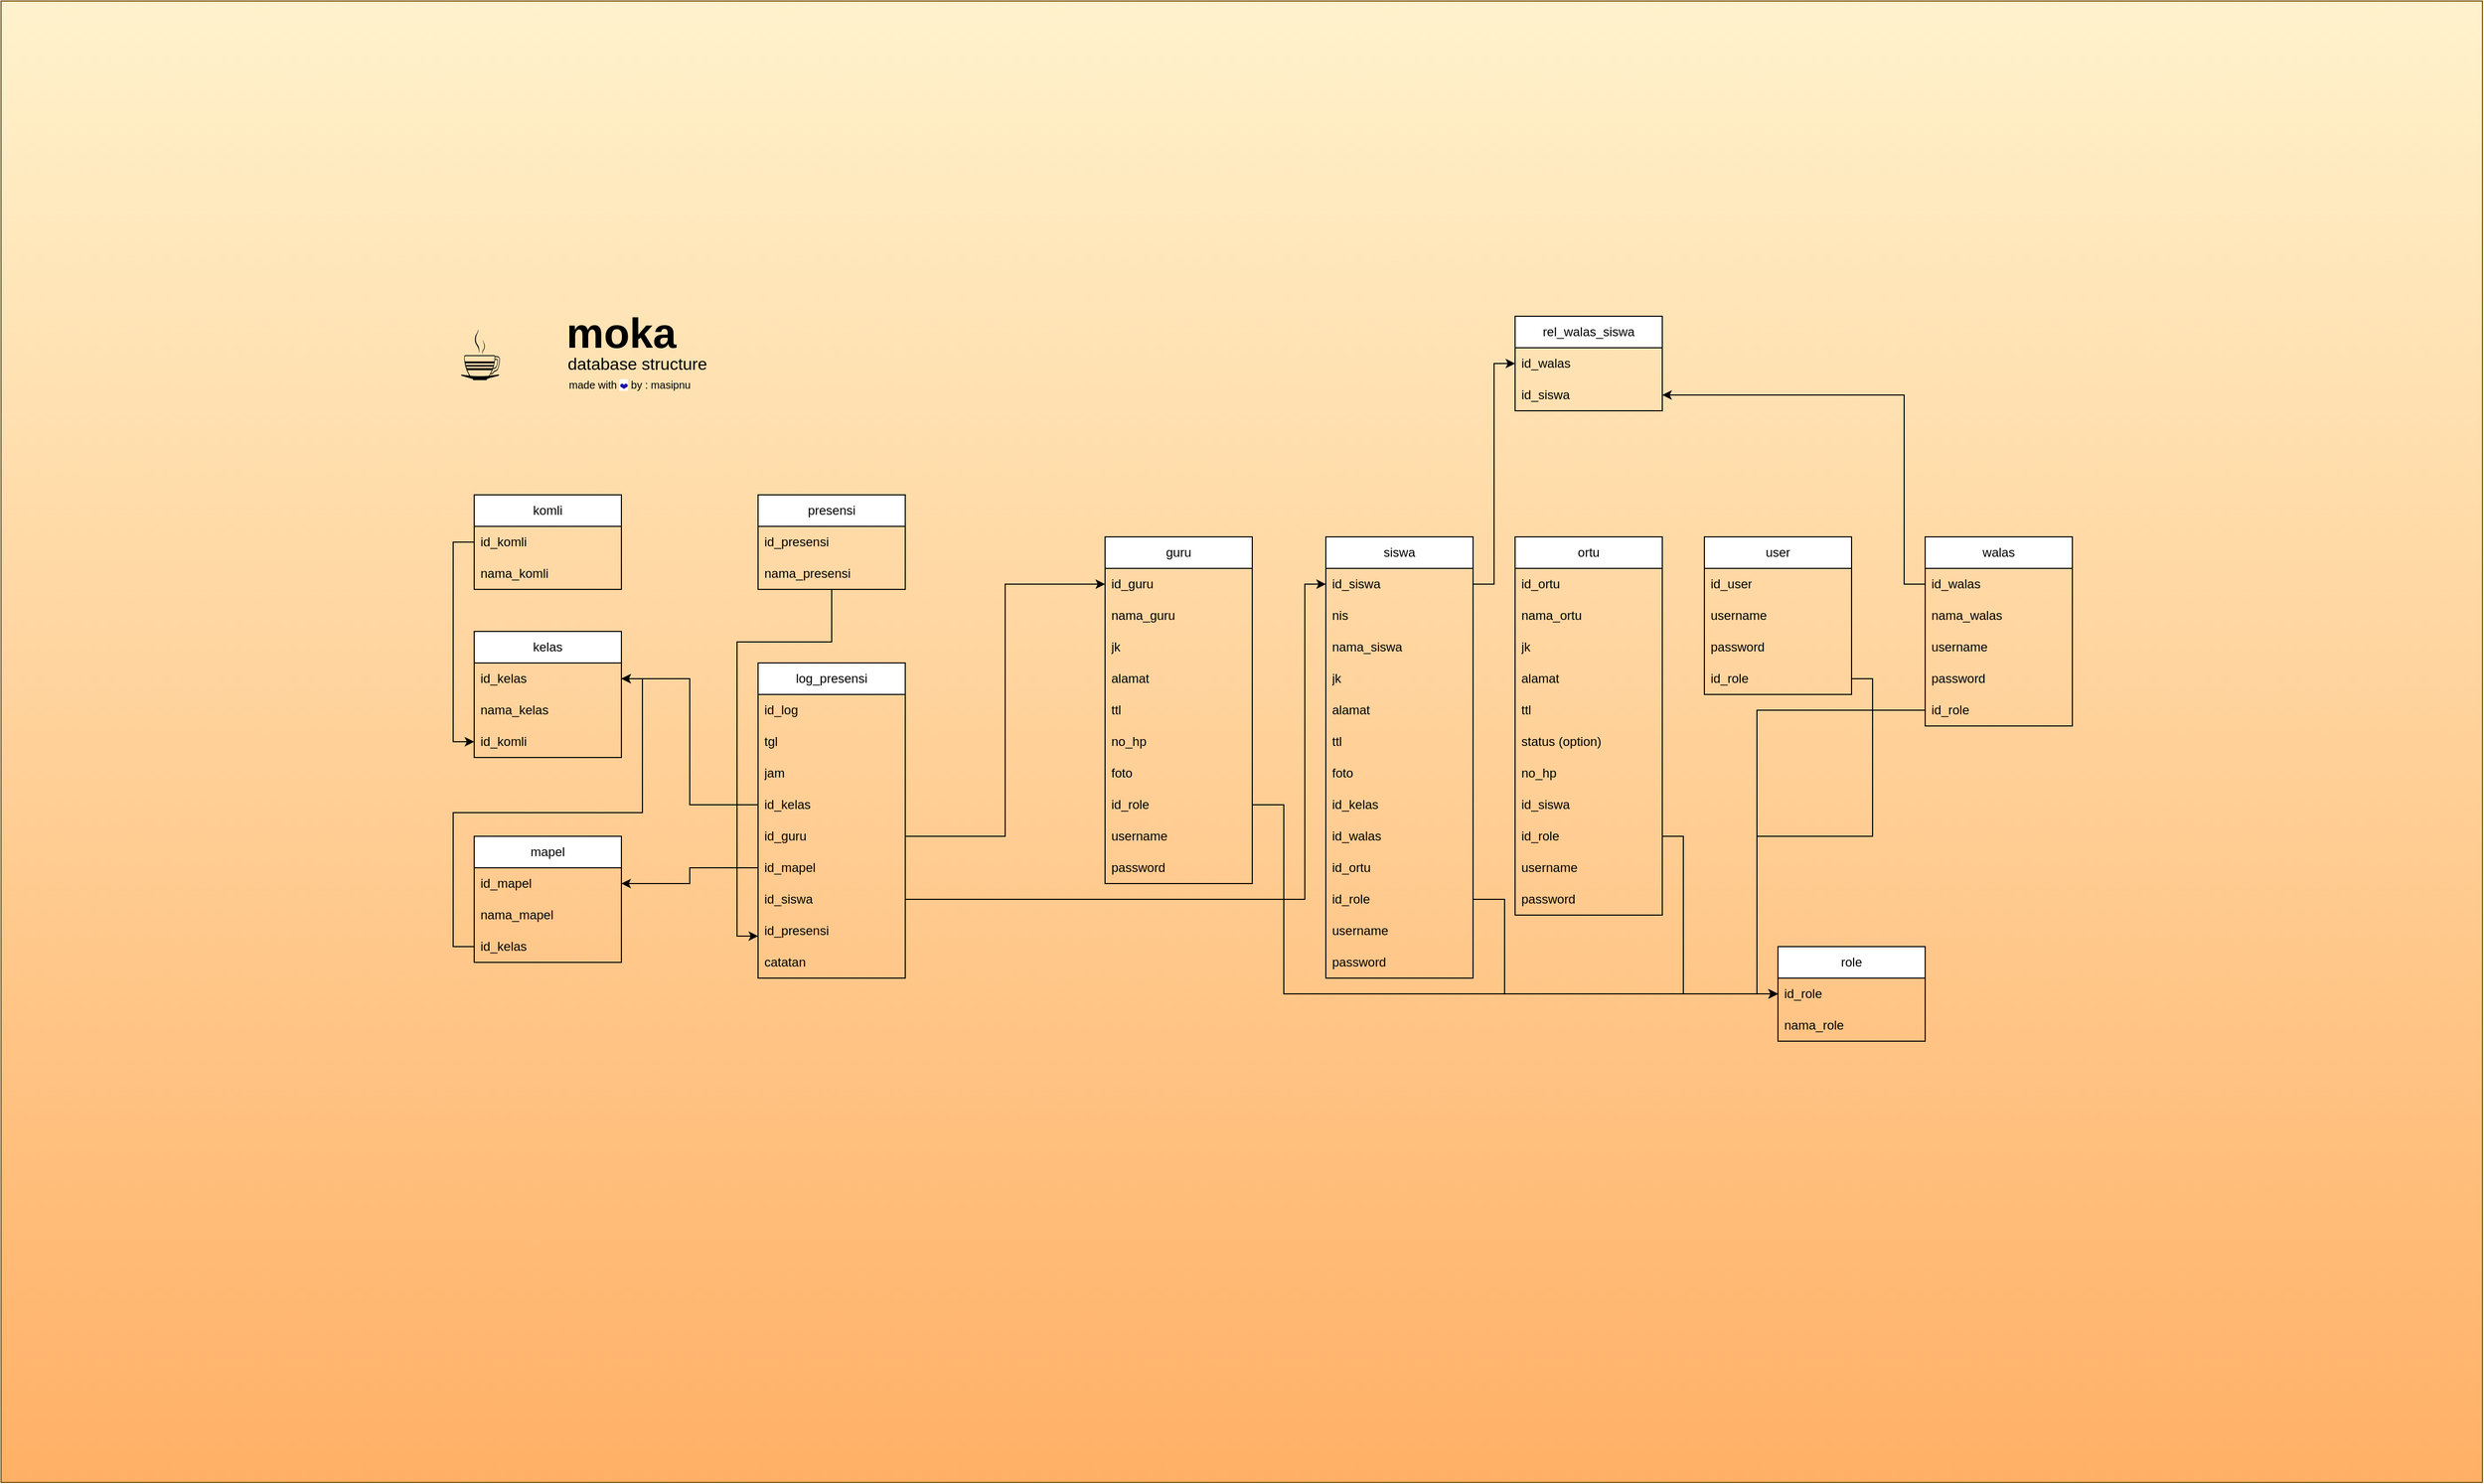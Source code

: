 <mxfile version="20.7.4" type="device"><diagram name="Page-1" id="a7904f86-f2b4-8e86-fa97-74104820619b"><mxGraphModel dx="5285" dy="2985" grid="1" gridSize="10" guides="1" tooltips="1" connect="1" arrows="1" fold="1" page="1" pageScale="1" pageWidth="1100" pageHeight="850" background="none" math="0" shadow="0"><root><mxCell id="0"/><mxCell id="1" parent="0"/><mxCell id="eQ9isy1l27xSsH-ccmd3-118" value="" style="rounded=0;whiteSpace=wrap;html=1;fontSize=70;fillColor=#fff2cc;strokeColor=#724f03;gradientColor=#ffb066;" parent="1" vertex="1"><mxGeometry x="-440" y="-470" width="2360" height="1410" as="geometry"/></mxCell><mxCell id="eQ9isy1l27xSsH-ccmd3-1" value="mapel" style="swimlane;fontStyle=0;childLayout=stackLayout;horizontal=1;startSize=30;horizontalStack=0;resizeParent=1;resizeParentMax=0;resizeLast=0;collapsible=1;marginBottom=0;whiteSpace=wrap;html=1;" parent="1" vertex="1"><mxGeometry x="10" y="325" width="140" height="120" as="geometry"/></mxCell><mxCell id="eQ9isy1l27xSsH-ccmd3-2" value="id_mapel" style="text;strokeColor=none;fillColor=none;align=left;verticalAlign=middle;spacingLeft=4;spacingRight=4;overflow=hidden;points=[[0,0.5],[1,0.5]];portConstraint=eastwest;rotatable=0;whiteSpace=wrap;html=1;" parent="eQ9isy1l27xSsH-ccmd3-1" vertex="1"><mxGeometry y="30" width="140" height="30" as="geometry"/></mxCell><mxCell id="eQ9isy1l27xSsH-ccmd3-3" value="nama_mapel" style="text;strokeColor=none;fillColor=none;align=left;verticalAlign=middle;spacingLeft=4;spacingRight=4;overflow=hidden;points=[[0,0.5],[1,0.5]];portConstraint=eastwest;rotatable=0;whiteSpace=wrap;html=1;" parent="eQ9isy1l27xSsH-ccmd3-1" vertex="1"><mxGeometry y="60" width="140" height="30" as="geometry"/></mxCell><mxCell id="eQ9isy1l27xSsH-ccmd3-4" value="id_kelas" style="text;strokeColor=none;fillColor=none;align=left;verticalAlign=middle;spacingLeft=4;spacingRight=4;overflow=hidden;points=[[0,0.5],[1,0.5]];portConstraint=eastwest;rotatable=0;whiteSpace=wrap;html=1;" parent="eQ9isy1l27xSsH-ccmd3-1" vertex="1"><mxGeometry y="90" width="140" height="30" as="geometry"/></mxCell><mxCell id="eQ9isy1l27xSsH-ccmd3-5" value="kelas" style="swimlane;fontStyle=0;childLayout=stackLayout;horizontal=1;startSize=30;horizontalStack=0;resizeParent=1;resizeParentMax=0;resizeLast=0;collapsible=1;marginBottom=0;whiteSpace=wrap;html=1;" parent="1" vertex="1"><mxGeometry x="10" y="130" width="140" height="120" as="geometry"/></mxCell><mxCell id="eQ9isy1l27xSsH-ccmd3-6" value="id_kelas" style="text;strokeColor=none;fillColor=none;align=left;verticalAlign=middle;spacingLeft=4;spacingRight=4;overflow=hidden;points=[[0,0.5],[1,0.5]];portConstraint=eastwest;rotatable=0;whiteSpace=wrap;html=1;" parent="eQ9isy1l27xSsH-ccmd3-5" vertex="1"><mxGeometry y="30" width="140" height="30" as="geometry"/></mxCell><mxCell id="eQ9isy1l27xSsH-ccmd3-7" value="nama_kelas" style="text;strokeColor=none;fillColor=none;align=left;verticalAlign=middle;spacingLeft=4;spacingRight=4;overflow=hidden;points=[[0,0.5],[1,0.5]];portConstraint=eastwest;rotatable=0;whiteSpace=wrap;html=1;" parent="eQ9isy1l27xSsH-ccmd3-5" vertex="1"><mxGeometry y="60" width="140" height="30" as="geometry"/></mxCell><mxCell id="eQ9isy1l27xSsH-ccmd3-8" value="id_komli" style="text;strokeColor=none;fillColor=none;align=left;verticalAlign=middle;spacingLeft=4;spacingRight=4;overflow=hidden;points=[[0,0.5],[1,0.5]];portConstraint=eastwest;rotatable=0;whiteSpace=wrap;html=1;" parent="eQ9isy1l27xSsH-ccmd3-5" vertex="1"><mxGeometry y="90" width="140" height="30" as="geometry"/></mxCell><mxCell id="eQ9isy1l27xSsH-ccmd3-9" value="komli" style="swimlane;fontStyle=0;childLayout=stackLayout;horizontal=1;startSize=30;horizontalStack=0;resizeParent=1;resizeParentMax=0;resizeLast=0;collapsible=1;marginBottom=0;whiteSpace=wrap;html=1;" parent="1" vertex="1"><mxGeometry x="10" width="140" height="90" as="geometry"/></mxCell><mxCell id="eQ9isy1l27xSsH-ccmd3-10" value="id_komli" style="text;strokeColor=none;fillColor=none;align=left;verticalAlign=middle;spacingLeft=4;spacingRight=4;overflow=hidden;points=[[0,0.5],[1,0.5]];portConstraint=eastwest;rotatable=0;whiteSpace=wrap;html=1;" parent="eQ9isy1l27xSsH-ccmd3-9" vertex="1"><mxGeometry y="30" width="140" height="30" as="geometry"/></mxCell><mxCell id="eQ9isy1l27xSsH-ccmd3-11" value="nama_komli" style="text;strokeColor=none;fillColor=none;align=left;verticalAlign=middle;spacingLeft=4;spacingRight=4;overflow=hidden;points=[[0,0.5],[1,0.5]];portConstraint=eastwest;rotatable=0;whiteSpace=wrap;html=1;" parent="eQ9isy1l27xSsH-ccmd3-9" vertex="1"><mxGeometry y="60" width="140" height="30" as="geometry"/></mxCell><mxCell id="eQ9isy1l27xSsH-ccmd3-13" value="guru" style="swimlane;fontStyle=0;childLayout=stackLayout;horizontal=1;startSize=30;horizontalStack=0;resizeParent=1;resizeParentMax=0;resizeLast=0;collapsible=1;marginBottom=0;whiteSpace=wrap;html=1;" parent="1" vertex="1"><mxGeometry x="610" y="40" width="140" height="330" as="geometry"/></mxCell><mxCell id="eQ9isy1l27xSsH-ccmd3-14" value="id_guru" style="text;strokeColor=none;fillColor=none;align=left;verticalAlign=middle;spacingLeft=4;spacingRight=4;overflow=hidden;points=[[0,0.5],[1,0.5]];portConstraint=eastwest;rotatable=0;whiteSpace=wrap;html=1;" parent="eQ9isy1l27xSsH-ccmd3-13" vertex="1"><mxGeometry y="30" width="140" height="30" as="geometry"/></mxCell><mxCell id="eQ9isy1l27xSsH-ccmd3-15" value="nama_guru" style="text;strokeColor=none;fillColor=none;align=left;verticalAlign=middle;spacingLeft=4;spacingRight=4;overflow=hidden;points=[[0,0.5],[1,0.5]];portConstraint=eastwest;rotatable=0;whiteSpace=wrap;html=1;" parent="eQ9isy1l27xSsH-ccmd3-13" vertex="1"><mxGeometry y="60" width="140" height="30" as="geometry"/></mxCell><mxCell id="eQ9isy1l27xSsH-ccmd3-16" value="jk" style="text;strokeColor=none;fillColor=none;align=left;verticalAlign=middle;spacingLeft=4;spacingRight=4;overflow=hidden;points=[[0,0.5],[1,0.5]];portConstraint=eastwest;rotatable=0;whiteSpace=wrap;html=1;" parent="eQ9isy1l27xSsH-ccmd3-13" vertex="1"><mxGeometry y="90" width="140" height="30" as="geometry"/></mxCell><mxCell id="eQ9isy1l27xSsH-ccmd3-17" value="alamat" style="text;strokeColor=none;fillColor=none;align=left;verticalAlign=middle;spacingLeft=4;spacingRight=4;overflow=hidden;points=[[0,0.5],[1,0.5]];portConstraint=eastwest;rotatable=0;whiteSpace=wrap;html=1;" parent="eQ9isy1l27xSsH-ccmd3-13" vertex="1"><mxGeometry y="120" width="140" height="30" as="geometry"/></mxCell><mxCell id="eQ9isy1l27xSsH-ccmd3-18" value="ttl" style="text;strokeColor=none;fillColor=none;align=left;verticalAlign=middle;spacingLeft=4;spacingRight=4;overflow=hidden;points=[[0,0.5],[1,0.5]];portConstraint=eastwest;rotatable=0;whiteSpace=wrap;html=1;" parent="eQ9isy1l27xSsH-ccmd3-13" vertex="1"><mxGeometry y="150" width="140" height="30" as="geometry"/></mxCell><mxCell id="eQ9isy1l27xSsH-ccmd3-31" value="no_hp" style="text;strokeColor=none;fillColor=none;align=left;verticalAlign=middle;spacingLeft=4;spacingRight=4;overflow=hidden;points=[[0,0.5],[1,0.5]];portConstraint=eastwest;rotatable=0;whiteSpace=wrap;html=1;" parent="eQ9isy1l27xSsH-ccmd3-13" vertex="1"><mxGeometry y="180" width="140" height="30" as="geometry"/></mxCell><mxCell id="eQ9isy1l27xSsH-ccmd3-34" value="foto" style="text;strokeColor=none;fillColor=none;align=left;verticalAlign=middle;spacingLeft=4;spacingRight=4;overflow=hidden;points=[[0,0.5],[1,0.5]];portConstraint=eastwest;rotatable=0;whiteSpace=wrap;html=1;" parent="eQ9isy1l27xSsH-ccmd3-13" vertex="1"><mxGeometry y="210" width="140" height="30" as="geometry"/></mxCell><mxCell id="eQ9isy1l27xSsH-ccmd3-35" value="id_role" style="text;strokeColor=none;fillColor=none;align=left;verticalAlign=middle;spacingLeft=4;spacingRight=4;overflow=hidden;points=[[0,0.5],[1,0.5]];portConstraint=eastwest;rotatable=0;whiteSpace=wrap;html=1;" parent="eQ9isy1l27xSsH-ccmd3-13" vertex="1"><mxGeometry y="240" width="140" height="30" as="geometry"/></mxCell><mxCell id="eQ9isy1l27xSsH-ccmd3-75" value="username" style="text;strokeColor=none;fillColor=none;align=left;verticalAlign=middle;spacingLeft=4;spacingRight=4;overflow=hidden;points=[[0,0.5],[1,0.5]];portConstraint=eastwest;rotatable=0;whiteSpace=wrap;html=1;" parent="eQ9isy1l27xSsH-ccmd3-13" vertex="1"><mxGeometry y="270" width="140" height="30" as="geometry"/></mxCell><mxCell id="eQ9isy1l27xSsH-ccmd3-76" value="password" style="text;strokeColor=none;fillColor=none;align=left;verticalAlign=middle;spacingLeft=4;spacingRight=4;overflow=hidden;points=[[0,0.5],[1,0.5]];portConstraint=eastwest;rotatable=0;whiteSpace=wrap;html=1;" parent="eQ9isy1l27xSsH-ccmd3-13" vertex="1"><mxGeometry y="300" width="140" height="30" as="geometry"/></mxCell><mxCell id="eQ9isy1l27xSsH-ccmd3-19" value="user" style="swimlane;fontStyle=0;childLayout=stackLayout;horizontal=1;startSize=30;horizontalStack=0;resizeParent=1;resizeParentMax=0;resizeLast=0;collapsible=1;marginBottom=0;whiteSpace=wrap;html=1;" parent="1" vertex="1"><mxGeometry x="1180" y="40" width="140" height="150" as="geometry"/></mxCell><mxCell id="eQ9isy1l27xSsH-ccmd3-20" value="id_user" style="text;strokeColor=none;fillColor=none;align=left;verticalAlign=middle;spacingLeft=4;spacingRight=4;overflow=hidden;points=[[0,0.5],[1,0.5]];portConstraint=eastwest;rotatable=0;whiteSpace=wrap;html=1;" parent="eQ9isy1l27xSsH-ccmd3-19" vertex="1"><mxGeometry y="30" width="140" height="30" as="geometry"/></mxCell><mxCell id="eQ9isy1l27xSsH-ccmd3-21" value="username" style="text;strokeColor=none;fillColor=none;align=left;verticalAlign=middle;spacingLeft=4;spacingRight=4;overflow=hidden;points=[[0,0.5],[1,0.5]];portConstraint=eastwest;rotatable=0;whiteSpace=wrap;html=1;" parent="eQ9isy1l27xSsH-ccmd3-19" vertex="1"><mxGeometry y="60" width="140" height="30" as="geometry"/></mxCell><mxCell id="eQ9isy1l27xSsH-ccmd3-22" value="password" style="text;strokeColor=none;fillColor=none;align=left;verticalAlign=middle;spacingLeft=4;spacingRight=4;overflow=hidden;points=[[0,0.5],[1,0.5]];portConstraint=eastwest;rotatable=0;whiteSpace=wrap;html=1;" parent="eQ9isy1l27xSsH-ccmd3-19" vertex="1"><mxGeometry y="90" width="140" height="30" as="geometry"/></mxCell><mxCell id="eQ9isy1l27xSsH-ccmd3-27" value="id_role" style="text;strokeColor=none;fillColor=none;align=left;verticalAlign=middle;spacingLeft=4;spacingRight=4;overflow=hidden;points=[[0,0.5],[1,0.5]];portConstraint=eastwest;rotatable=0;whiteSpace=wrap;html=1;" parent="eQ9isy1l27xSsH-ccmd3-19" vertex="1"><mxGeometry y="120" width="140" height="30" as="geometry"/></mxCell><mxCell id="eQ9isy1l27xSsH-ccmd3-23" value="role" style="swimlane;fontStyle=0;childLayout=stackLayout;horizontal=1;startSize=30;horizontalStack=0;resizeParent=1;resizeParentMax=0;resizeLast=0;collapsible=1;marginBottom=0;whiteSpace=wrap;html=1;" parent="1" vertex="1"><mxGeometry x="1250" y="430" width="140" height="90" as="geometry"/></mxCell><mxCell id="eQ9isy1l27xSsH-ccmd3-24" value="id_role" style="text;strokeColor=none;fillColor=none;align=left;verticalAlign=middle;spacingLeft=4;spacingRight=4;overflow=hidden;points=[[0,0.5],[1,0.5]];portConstraint=eastwest;rotatable=0;whiteSpace=wrap;html=1;" parent="eQ9isy1l27xSsH-ccmd3-23" vertex="1"><mxGeometry y="30" width="140" height="30" as="geometry"/></mxCell><mxCell id="eQ9isy1l27xSsH-ccmd3-25" value="nama_role" style="text;strokeColor=none;fillColor=none;align=left;verticalAlign=middle;spacingLeft=4;spacingRight=4;overflow=hidden;points=[[0,0.5],[1,0.5]];portConstraint=eastwest;rotatable=0;whiteSpace=wrap;html=1;" parent="eQ9isy1l27xSsH-ccmd3-23" vertex="1"><mxGeometry y="60" width="140" height="30" as="geometry"/></mxCell><mxCell id="eQ9isy1l27xSsH-ccmd3-30" style="edgeStyle=orthogonalEdgeStyle;rounded=0;orthogonalLoop=1;jettySize=auto;html=1;entryX=0;entryY=0.5;entryDx=0;entryDy=0;" parent="1" source="eQ9isy1l27xSsH-ccmd3-10" target="eQ9isy1l27xSsH-ccmd3-8" edge="1"><mxGeometry relative="1" as="geometry"/></mxCell><mxCell id="eQ9isy1l27xSsH-ccmd3-33" style="edgeStyle=orthogonalEdgeStyle;rounded=0;orthogonalLoop=1;jettySize=auto;html=1;entryX=1;entryY=0.5;entryDx=0;entryDy=0;" parent="1" source="eQ9isy1l27xSsH-ccmd3-4" target="eQ9isy1l27xSsH-ccmd3-6" edge="1"><mxGeometry relative="1" as="geometry"/></mxCell><mxCell id="eQ9isy1l27xSsH-ccmd3-36" value="siswa" style="swimlane;fontStyle=0;childLayout=stackLayout;horizontal=1;startSize=30;horizontalStack=0;resizeParent=1;resizeParentMax=0;resizeLast=0;collapsible=1;marginBottom=0;whiteSpace=wrap;html=1;" parent="1" vertex="1"><mxGeometry x="820" y="40" width="140" height="420" as="geometry"/></mxCell><mxCell id="eQ9isy1l27xSsH-ccmd3-37" value="id_siswa" style="text;strokeColor=none;fillColor=none;align=left;verticalAlign=middle;spacingLeft=4;spacingRight=4;overflow=hidden;points=[[0,0.5],[1,0.5]];portConstraint=eastwest;rotatable=0;whiteSpace=wrap;html=1;" parent="eQ9isy1l27xSsH-ccmd3-36" vertex="1"><mxGeometry y="30" width="140" height="30" as="geometry"/></mxCell><mxCell id="eQ9isy1l27xSsH-ccmd3-38" value="nis" style="text;strokeColor=none;fillColor=none;align=left;verticalAlign=middle;spacingLeft=4;spacingRight=4;overflow=hidden;points=[[0,0.5],[1,0.5]];portConstraint=eastwest;rotatable=0;whiteSpace=wrap;html=1;" parent="eQ9isy1l27xSsH-ccmd3-36" vertex="1"><mxGeometry y="60" width="140" height="30" as="geometry"/></mxCell><mxCell id="eQ9isy1l27xSsH-ccmd3-39" value="nama_siswa" style="text;strokeColor=none;fillColor=none;align=left;verticalAlign=middle;spacingLeft=4;spacingRight=4;overflow=hidden;points=[[0,0.5],[1,0.5]];portConstraint=eastwest;rotatable=0;whiteSpace=wrap;html=1;" parent="eQ9isy1l27xSsH-ccmd3-36" vertex="1"><mxGeometry y="90" width="140" height="30" as="geometry"/></mxCell><mxCell id="eQ9isy1l27xSsH-ccmd3-40" value="jk" style="text;strokeColor=none;fillColor=none;align=left;verticalAlign=middle;spacingLeft=4;spacingRight=4;overflow=hidden;points=[[0,0.5],[1,0.5]];portConstraint=eastwest;rotatable=0;whiteSpace=wrap;html=1;" parent="eQ9isy1l27xSsH-ccmd3-36" vertex="1"><mxGeometry y="120" width="140" height="30" as="geometry"/></mxCell><mxCell id="eQ9isy1l27xSsH-ccmd3-41" value="alamat" style="text;strokeColor=none;fillColor=none;align=left;verticalAlign=middle;spacingLeft=4;spacingRight=4;overflow=hidden;points=[[0,0.5],[1,0.5]];portConstraint=eastwest;rotatable=0;whiteSpace=wrap;html=1;" parent="eQ9isy1l27xSsH-ccmd3-36" vertex="1"><mxGeometry y="150" width="140" height="30" as="geometry"/></mxCell><mxCell id="eQ9isy1l27xSsH-ccmd3-42" value="ttl" style="text;strokeColor=none;fillColor=none;align=left;verticalAlign=middle;spacingLeft=4;spacingRight=4;overflow=hidden;points=[[0,0.5],[1,0.5]];portConstraint=eastwest;rotatable=0;whiteSpace=wrap;html=1;" parent="eQ9isy1l27xSsH-ccmd3-36" vertex="1"><mxGeometry y="180" width="140" height="30" as="geometry"/></mxCell><mxCell id="eQ9isy1l27xSsH-ccmd3-43" value="foto" style="text;strokeColor=none;fillColor=none;align=left;verticalAlign=middle;spacingLeft=4;spacingRight=4;overflow=hidden;points=[[0,0.5],[1,0.5]];portConstraint=eastwest;rotatable=0;whiteSpace=wrap;html=1;" parent="eQ9isy1l27xSsH-ccmd3-36" vertex="1"><mxGeometry y="210" width="140" height="30" as="geometry"/></mxCell><mxCell id="eQ9isy1l27xSsH-ccmd3-44" value="id_kelas" style="text;strokeColor=none;fillColor=none;align=left;verticalAlign=middle;spacingLeft=4;spacingRight=4;overflow=hidden;points=[[0,0.5],[1,0.5]];portConstraint=eastwest;rotatable=0;whiteSpace=wrap;html=1;" parent="eQ9isy1l27xSsH-ccmd3-36" vertex="1"><mxGeometry y="240" width="140" height="30" as="geometry"/></mxCell><mxCell id="eQ9isy1l27xSsH-ccmd3-45" value="id_walas" style="text;strokeColor=none;fillColor=none;align=left;verticalAlign=middle;spacingLeft=4;spacingRight=4;overflow=hidden;points=[[0,0.5],[1,0.5]];portConstraint=eastwest;rotatable=0;whiteSpace=wrap;html=1;" parent="eQ9isy1l27xSsH-ccmd3-36" vertex="1"><mxGeometry y="270" width="140" height="30" as="geometry"/></mxCell><mxCell id="eQ9isy1l27xSsH-ccmd3-46" value="id_ortu" style="text;strokeColor=none;fillColor=none;align=left;verticalAlign=middle;spacingLeft=4;spacingRight=4;overflow=hidden;points=[[0,0.5],[1,0.5]];portConstraint=eastwest;rotatable=0;whiteSpace=wrap;html=1;" parent="eQ9isy1l27xSsH-ccmd3-36" vertex="1"><mxGeometry y="300" width="140" height="30" as="geometry"/></mxCell><mxCell id="eQ9isy1l27xSsH-ccmd3-47" value="id_role" style="text;strokeColor=none;fillColor=none;align=left;verticalAlign=middle;spacingLeft=4;spacingRight=4;overflow=hidden;points=[[0,0.5],[1,0.5]];portConstraint=eastwest;rotatable=0;whiteSpace=wrap;html=1;" parent="eQ9isy1l27xSsH-ccmd3-36" vertex="1"><mxGeometry y="330" width="140" height="30" as="geometry"/></mxCell><mxCell id="eQ9isy1l27xSsH-ccmd3-77" value="username" style="text;strokeColor=none;fillColor=none;align=left;verticalAlign=middle;spacingLeft=4;spacingRight=4;overflow=hidden;points=[[0,0.5],[1,0.5]];portConstraint=eastwest;rotatable=0;whiteSpace=wrap;html=1;" parent="eQ9isy1l27xSsH-ccmd3-36" vertex="1"><mxGeometry y="360" width="140" height="30" as="geometry"/></mxCell><mxCell id="eQ9isy1l27xSsH-ccmd3-78" value="password" style="text;strokeColor=none;fillColor=none;align=left;verticalAlign=middle;spacingLeft=4;spacingRight=4;overflow=hidden;points=[[0,0.5],[1,0.5]];portConstraint=eastwest;rotatable=0;whiteSpace=wrap;html=1;" parent="eQ9isy1l27xSsH-ccmd3-36" vertex="1"><mxGeometry y="390" width="140" height="30" as="geometry"/></mxCell><mxCell id="eQ9isy1l27xSsH-ccmd3-54" value="ortu" style="swimlane;fontStyle=0;childLayout=stackLayout;horizontal=1;startSize=30;horizontalStack=0;resizeParent=1;resizeParentMax=0;resizeLast=0;collapsible=1;marginBottom=0;whiteSpace=wrap;html=1;" parent="1" vertex="1"><mxGeometry x="1000" y="40" width="140" height="360" as="geometry"/></mxCell><mxCell id="eQ9isy1l27xSsH-ccmd3-55" value="id_ortu" style="text;strokeColor=none;fillColor=none;align=left;verticalAlign=middle;spacingLeft=4;spacingRight=4;overflow=hidden;points=[[0,0.5],[1,0.5]];portConstraint=eastwest;rotatable=0;whiteSpace=wrap;html=1;" parent="eQ9isy1l27xSsH-ccmd3-54" vertex="1"><mxGeometry y="30" width="140" height="30" as="geometry"/></mxCell><mxCell id="eQ9isy1l27xSsH-ccmd3-56" value="nama_ortu" style="text;strokeColor=none;fillColor=none;align=left;verticalAlign=middle;spacingLeft=4;spacingRight=4;overflow=hidden;points=[[0,0.5],[1,0.5]];portConstraint=eastwest;rotatable=0;whiteSpace=wrap;html=1;" parent="eQ9isy1l27xSsH-ccmd3-54" vertex="1"><mxGeometry y="60" width="140" height="30" as="geometry"/></mxCell><mxCell id="eQ9isy1l27xSsH-ccmd3-57" value="jk" style="text;strokeColor=none;fillColor=none;align=left;verticalAlign=middle;spacingLeft=4;spacingRight=4;overflow=hidden;points=[[0,0.5],[1,0.5]];portConstraint=eastwest;rotatable=0;whiteSpace=wrap;html=1;" parent="eQ9isy1l27xSsH-ccmd3-54" vertex="1"><mxGeometry y="90" width="140" height="30" as="geometry"/></mxCell><mxCell id="eQ9isy1l27xSsH-ccmd3-58" value="alamat" style="text;strokeColor=none;fillColor=none;align=left;verticalAlign=middle;spacingLeft=4;spacingRight=4;overflow=hidden;points=[[0,0.5],[1,0.5]];portConstraint=eastwest;rotatable=0;whiteSpace=wrap;html=1;" parent="eQ9isy1l27xSsH-ccmd3-54" vertex="1"><mxGeometry y="120" width="140" height="30" as="geometry"/></mxCell><mxCell id="eQ9isy1l27xSsH-ccmd3-59" value="ttl" style="text;strokeColor=none;fillColor=none;align=left;verticalAlign=middle;spacingLeft=4;spacingRight=4;overflow=hidden;points=[[0,0.5],[1,0.5]];portConstraint=eastwest;rotatable=0;whiteSpace=wrap;html=1;" parent="eQ9isy1l27xSsH-ccmd3-54" vertex="1"><mxGeometry y="150" width="140" height="30" as="geometry"/></mxCell><mxCell id="eQ9isy1l27xSsH-ccmd3-60" value="status (option)" style="text;strokeColor=none;fillColor=none;align=left;verticalAlign=middle;spacingLeft=4;spacingRight=4;overflow=hidden;points=[[0,0.5],[1,0.5]];portConstraint=eastwest;rotatable=0;whiteSpace=wrap;html=1;" parent="eQ9isy1l27xSsH-ccmd3-54" vertex="1"><mxGeometry y="180" width="140" height="30" as="geometry"/></mxCell><mxCell id="eQ9isy1l27xSsH-ccmd3-61" value="no_hp" style="text;strokeColor=none;fillColor=none;align=left;verticalAlign=middle;spacingLeft=4;spacingRight=4;overflow=hidden;points=[[0,0.5],[1,0.5]];portConstraint=eastwest;rotatable=0;whiteSpace=wrap;html=1;" parent="eQ9isy1l27xSsH-ccmd3-54" vertex="1"><mxGeometry y="210" width="140" height="30" as="geometry"/></mxCell><mxCell id="eQ9isy1l27xSsH-ccmd3-62" value="id_siswa" style="text;strokeColor=none;fillColor=none;align=left;verticalAlign=middle;spacingLeft=4;spacingRight=4;overflow=hidden;points=[[0,0.5],[1,0.5]];portConstraint=eastwest;rotatable=0;whiteSpace=wrap;html=1;" parent="eQ9isy1l27xSsH-ccmd3-54" vertex="1"><mxGeometry y="240" width="140" height="30" as="geometry"/></mxCell><mxCell id="eQ9isy1l27xSsH-ccmd3-63" value="id_role" style="text;strokeColor=none;fillColor=none;align=left;verticalAlign=middle;spacingLeft=4;spacingRight=4;overflow=hidden;points=[[0,0.5],[1,0.5]];portConstraint=eastwest;rotatable=0;whiteSpace=wrap;html=1;" parent="eQ9isy1l27xSsH-ccmd3-54" vertex="1"><mxGeometry y="270" width="140" height="30" as="geometry"/></mxCell><mxCell id="eQ9isy1l27xSsH-ccmd3-79" value="username" style="text;strokeColor=none;fillColor=none;align=left;verticalAlign=middle;spacingLeft=4;spacingRight=4;overflow=hidden;points=[[0,0.5],[1,0.5]];portConstraint=eastwest;rotatable=0;whiteSpace=wrap;html=1;" parent="eQ9isy1l27xSsH-ccmd3-54" vertex="1"><mxGeometry y="300" width="140" height="30" as="geometry"/></mxCell><mxCell id="eQ9isy1l27xSsH-ccmd3-80" value="password" style="text;strokeColor=none;fillColor=none;align=left;verticalAlign=middle;spacingLeft=4;spacingRight=4;overflow=hidden;points=[[0,0.5],[1,0.5]];portConstraint=eastwest;rotatable=0;whiteSpace=wrap;html=1;" parent="eQ9isy1l27xSsH-ccmd3-54" vertex="1"><mxGeometry y="330" width="140" height="30" as="geometry"/></mxCell><mxCell id="eQ9isy1l27xSsH-ccmd3-71" style="edgeStyle=elbowEdgeStyle;rounded=0;orthogonalLoop=1;jettySize=auto;html=1;entryX=0;entryY=0.5;entryDx=0;entryDy=0;" parent="1" source="eQ9isy1l27xSsH-ccmd3-35" target="eQ9isy1l27xSsH-ccmd3-24" edge="1"><mxGeometry x="-0.812" y="-75" relative="1" as="geometry"><Array as="points"><mxPoint x="780" y="470"/></Array><mxPoint as="offset"/></mxGeometry></mxCell><mxCell id="eQ9isy1l27xSsH-ccmd3-72" style="edgeStyle=elbowEdgeStyle;rounded=0;orthogonalLoop=1;jettySize=auto;html=1;entryX=0;entryY=0.5;entryDx=0;entryDy=0;" parent="1" source="eQ9isy1l27xSsH-ccmd3-47" target="eQ9isy1l27xSsH-ccmd3-24" edge="1"><mxGeometry relative="1" as="geometry"><Array as="points"><mxPoint x="990" y="470"/></Array></mxGeometry></mxCell><mxCell id="eQ9isy1l27xSsH-ccmd3-73" style="edgeStyle=elbowEdgeStyle;rounded=0;orthogonalLoop=1;jettySize=auto;html=1;entryX=0;entryY=0.5;entryDx=0;entryDy=0;" parent="1" source="eQ9isy1l27xSsH-ccmd3-63" target="eQ9isy1l27xSsH-ccmd3-24" edge="1"><mxGeometry relative="1" as="geometry"><Array as="points"><mxPoint x="1160" y="400"/></Array></mxGeometry></mxCell><mxCell id="eQ9isy1l27xSsH-ccmd3-81" value="walas" style="swimlane;fontStyle=0;childLayout=stackLayout;horizontal=1;startSize=30;horizontalStack=0;resizeParent=1;resizeParentMax=0;resizeLast=0;collapsible=1;marginBottom=0;whiteSpace=wrap;html=1;" parent="1" vertex="1"><mxGeometry x="1390" y="40" width="140" height="180" as="geometry"/></mxCell><mxCell id="eQ9isy1l27xSsH-ccmd3-82" value="id_walas" style="text;strokeColor=none;fillColor=none;align=left;verticalAlign=middle;spacingLeft=4;spacingRight=4;overflow=hidden;points=[[0,0.5],[1,0.5]];portConstraint=eastwest;rotatable=0;whiteSpace=wrap;html=1;" parent="eQ9isy1l27xSsH-ccmd3-81" vertex="1"><mxGeometry y="30" width="140" height="30" as="geometry"/></mxCell><mxCell id="eQ9isy1l27xSsH-ccmd3-83" value="nama_walas" style="text;strokeColor=none;fillColor=none;align=left;verticalAlign=middle;spacingLeft=4;spacingRight=4;overflow=hidden;points=[[0,0.5],[1,0.5]];portConstraint=eastwest;rotatable=0;whiteSpace=wrap;html=1;" parent="eQ9isy1l27xSsH-ccmd3-81" vertex="1"><mxGeometry y="60" width="140" height="30" as="geometry"/></mxCell><mxCell id="eQ9isy1l27xSsH-ccmd3-84" value="username" style="text;strokeColor=none;fillColor=none;align=left;verticalAlign=middle;spacingLeft=4;spacingRight=4;overflow=hidden;points=[[0,0.5],[1,0.5]];portConstraint=eastwest;rotatable=0;whiteSpace=wrap;html=1;" parent="eQ9isy1l27xSsH-ccmd3-81" vertex="1"><mxGeometry y="90" width="140" height="30" as="geometry"/></mxCell><mxCell id="eQ9isy1l27xSsH-ccmd3-85" value="password" style="text;strokeColor=none;fillColor=none;align=left;verticalAlign=middle;spacingLeft=4;spacingRight=4;overflow=hidden;points=[[0,0.5],[1,0.5]];portConstraint=eastwest;rotatable=0;whiteSpace=wrap;html=1;" parent="eQ9isy1l27xSsH-ccmd3-81" vertex="1"><mxGeometry y="120" width="140" height="30" as="geometry"/></mxCell><mxCell id="eQ9isy1l27xSsH-ccmd3-88" value="id_role" style="text;strokeColor=none;fillColor=none;align=left;verticalAlign=middle;spacingLeft=4;spacingRight=4;overflow=hidden;points=[[0,0.5],[1,0.5]];portConstraint=eastwest;rotatable=0;whiteSpace=wrap;html=1;" parent="eQ9isy1l27xSsH-ccmd3-81" vertex="1"><mxGeometry y="150" width="140" height="30" as="geometry"/></mxCell><mxCell id="eQ9isy1l27xSsH-ccmd3-87" style="edgeStyle=orthogonalEdgeStyle;rounded=0;orthogonalLoop=1;jettySize=auto;html=1;entryX=0;entryY=0.5;entryDx=0;entryDy=0;" parent="1" source="eQ9isy1l27xSsH-ccmd3-27" target="eQ9isy1l27xSsH-ccmd3-24" edge="1"><mxGeometry relative="1" as="geometry"/></mxCell><mxCell id="eQ9isy1l27xSsH-ccmd3-89" style="edgeStyle=orthogonalEdgeStyle;rounded=0;orthogonalLoop=1;jettySize=auto;html=1;entryX=0;entryY=0.5;entryDx=0;entryDy=0;" parent="1" source="eQ9isy1l27xSsH-ccmd3-88" target="eQ9isy1l27xSsH-ccmd3-24" edge="1"><mxGeometry relative="1" as="geometry"/></mxCell><mxCell id="eQ9isy1l27xSsH-ccmd3-90" value="rel_walas_siswa" style="swimlane;fontStyle=0;childLayout=stackLayout;horizontal=1;startSize=30;horizontalStack=0;resizeParent=1;resizeParentMax=0;resizeLast=0;collapsible=1;marginBottom=0;whiteSpace=wrap;html=1;" parent="1" vertex="1"><mxGeometry x="1000" y="-170" width="140" height="90" as="geometry"/></mxCell><mxCell id="eQ9isy1l27xSsH-ccmd3-91" value="id_walas" style="text;strokeColor=none;fillColor=none;align=left;verticalAlign=middle;spacingLeft=4;spacingRight=4;overflow=hidden;points=[[0,0.5],[1,0.5]];portConstraint=eastwest;rotatable=0;whiteSpace=wrap;html=1;" parent="eQ9isy1l27xSsH-ccmd3-90" vertex="1"><mxGeometry y="30" width="140" height="30" as="geometry"/></mxCell><mxCell id="eQ9isy1l27xSsH-ccmd3-92" value="id_siswa" style="text;strokeColor=none;fillColor=none;align=left;verticalAlign=middle;spacingLeft=4;spacingRight=4;overflow=hidden;points=[[0,0.5],[1,0.5]];portConstraint=eastwest;rotatable=0;whiteSpace=wrap;html=1;" parent="eQ9isy1l27xSsH-ccmd3-90" vertex="1"><mxGeometry y="60" width="140" height="30" as="geometry"/></mxCell><mxCell id="eQ9isy1l27xSsH-ccmd3-94" style="edgeStyle=orthogonalEdgeStyle;rounded=0;orthogonalLoop=1;jettySize=auto;html=1;entryX=0;entryY=0.5;entryDx=0;entryDy=0;" parent="1" source="eQ9isy1l27xSsH-ccmd3-37" target="eQ9isy1l27xSsH-ccmd3-90" edge="1"><mxGeometry relative="1" as="geometry"/></mxCell><mxCell id="eQ9isy1l27xSsH-ccmd3-95" style="edgeStyle=orthogonalEdgeStyle;rounded=0;orthogonalLoop=1;jettySize=auto;html=1;entryX=1;entryY=0.5;entryDx=0;entryDy=0;" parent="1" source="eQ9isy1l27xSsH-ccmd3-82" target="eQ9isy1l27xSsH-ccmd3-92" edge="1"><mxGeometry x="-0.956" y="-65" relative="1" as="geometry"><Array as="points"><mxPoint x="1370" y="85"/><mxPoint x="1370" y="-95"/></Array><mxPoint as="offset"/></mxGeometry></mxCell><mxCell id="eQ9isy1l27xSsH-ccmd3-96" value="log_presensi" style="swimlane;fontStyle=0;childLayout=stackLayout;horizontal=1;startSize=30;horizontalStack=0;resizeParent=1;resizeParentMax=0;resizeLast=0;collapsible=1;marginBottom=0;whiteSpace=wrap;html=1;" parent="1" vertex="1"><mxGeometry x="280" y="160" width="140" height="300" as="geometry"/></mxCell><mxCell id="eQ9isy1l27xSsH-ccmd3-97" value="id_log" style="text;strokeColor=none;fillColor=none;align=left;verticalAlign=middle;spacingLeft=4;spacingRight=4;overflow=hidden;points=[[0,0.5],[1,0.5]];portConstraint=eastwest;rotatable=0;whiteSpace=wrap;html=1;" parent="eQ9isy1l27xSsH-ccmd3-96" vertex="1"><mxGeometry y="30" width="140" height="30" as="geometry"/></mxCell><mxCell id="eQ9isy1l27xSsH-ccmd3-98" value="tgl" style="text;strokeColor=none;fillColor=none;align=left;verticalAlign=middle;spacingLeft=4;spacingRight=4;overflow=hidden;points=[[0,0.5],[1,0.5]];portConstraint=eastwest;rotatable=0;whiteSpace=wrap;html=1;" parent="eQ9isy1l27xSsH-ccmd3-96" vertex="1"><mxGeometry y="60" width="140" height="30" as="geometry"/></mxCell><mxCell id="eQ9isy1l27xSsH-ccmd3-99" value="jam" style="text;strokeColor=none;fillColor=none;align=left;verticalAlign=middle;spacingLeft=4;spacingRight=4;overflow=hidden;points=[[0,0.5],[1,0.5]];portConstraint=eastwest;rotatable=0;whiteSpace=wrap;html=1;" parent="eQ9isy1l27xSsH-ccmd3-96" vertex="1"><mxGeometry y="90" width="140" height="30" as="geometry"/></mxCell><mxCell id="eQ9isy1l27xSsH-ccmd3-100" value="id_kelas" style="text;strokeColor=none;fillColor=none;align=left;verticalAlign=middle;spacingLeft=4;spacingRight=4;overflow=hidden;points=[[0,0.5],[1,0.5]];portConstraint=eastwest;rotatable=0;whiteSpace=wrap;html=1;" parent="eQ9isy1l27xSsH-ccmd3-96" vertex="1"><mxGeometry y="120" width="140" height="30" as="geometry"/></mxCell><mxCell id="eQ9isy1l27xSsH-ccmd3-101" value="id_guru" style="text;strokeColor=none;fillColor=none;align=left;verticalAlign=middle;spacingLeft=4;spacingRight=4;overflow=hidden;points=[[0,0.5],[1,0.5]];portConstraint=eastwest;rotatable=0;whiteSpace=wrap;html=1;" parent="eQ9isy1l27xSsH-ccmd3-96" vertex="1"><mxGeometry y="150" width="140" height="30" as="geometry"/></mxCell><mxCell id="eQ9isy1l27xSsH-ccmd3-102" value="id_mapel" style="text;strokeColor=none;fillColor=none;align=left;verticalAlign=middle;spacingLeft=4;spacingRight=4;overflow=hidden;points=[[0,0.5],[1,0.5]];portConstraint=eastwest;rotatable=0;whiteSpace=wrap;html=1;" parent="eQ9isy1l27xSsH-ccmd3-96" vertex="1"><mxGeometry y="180" width="140" height="30" as="geometry"/></mxCell><mxCell id="eQ9isy1l27xSsH-ccmd3-103" value="id_siswa" style="text;strokeColor=none;fillColor=none;align=left;verticalAlign=middle;spacingLeft=4;spacingRight=4;overflow=hidden;points=[[0,0.5],[1,0.5]];portConstraint=eastwest;rotatable=0;whiteSpace=wrap;html=1;" parent="eQ9isy1l27xSsH-ccmd3-96" vertex="1"><mxGeometry y="210" width="140" height="30" as="geometry"/></mxCell><mxCell id="eQ9isy1l27xSsH-ccmd3-104" value="id_presensi" style="text;strokeColor=none;fillColor=none;align=left;verticalAlign=middle;spacingLeft=4;spacingRight=4;overflow=hidden;points=[[0,0.5],[1,0.5]];portConstraint=eastwest;rotatable=0;whiteSpace=wrap;html=1;" parent="eQ9isy1l27xSsH-ccmd3-96" vertex="1"><mxGeometry y="240" width="140" height="30" as="geometry"/></mxCell><mxCell id="eQ9isy1l27xSsH-ccmd3-105" value="catatan" style="text;strokeColor=none;fillColor=none;align=left;verticalAlign=middle;spacingLeft=4;spacingRight=4;overflow=hidden;points=[[0,0.5],[1,0.5]];portConstraint=eastwest;rotatable=0;whiteSpace=wrap;html=1;" parent="eQ9isy1l27xSsH-ccmd3-96" vertex="1"><mxGeometry y="270" width="140" height="30" as="geometry"/></mxCell><mxCell id="eQ9isy1l27xSsH-ccmd3-110" style="edgeStyle=orthogonalEdgeStyle;rounded=0;orthogonalLoop=1;jettySize=auto;html=1;entryX=0;entryY=0.667;entryDx=0;entryDy=0;entryPerimeter=0;" parent="1" source="eQ9isy1l27xSsH-ccmd3-106" target="eQ9isy1l27xSsH-ccmd3-104" edge="1"><mxGeometry relative="1" as="geometry"><Array as="points"><mxPoint x="350" y="140"/><mxPoint x="260" y="140"/><mxPoint x="260" y="420"/></Array></mxGeometry></mxCell><mxCell id="eQ9isy1l27xSsH-ccmd3-106" value="presensi" style="swimlane;fontStyle=0;childLayout=stackLayout;horizontal=1;startSize=30;horizontalStack=0;resizeParent=1;resizeParentMax=0;resizeLast=0;collapsible=1;marginBottom=0;whiteSpace=wrap;html=1;" parent="1" vertex="1"><mxGeometry x="280" width="140" height="90" as="geometry"/></mxCell><mxCell id="eQ9isy1l27xSsH-ccmd3-107" value="id_presensi" style="text;strokeColor=none;fillColor=none;align=left;verticalAlign=middle;spacingLeft=4;spacingRight=4;overflow=hidden;points=[[0,0.5],[1,0.5]];portConstraint=eastwest;rotatable=0;whiteSpace=wrap;html=1;" parent="eQ9isy1l27xSsH-ccmd3-106" vertex="1"><mxGeometry y="30" width="140" height="30" as="geometry"/></mxCell><mxCell id="eQ9isy1l27xSsH-ccmd3-108" value="nama_presensi" style="text;strokeColor=none;fillColor=none;align=left;verticalAlign=middle;spacingLeft=4;spacingRight=4;overflow=hidden;points=[[0,0.5],[1,0.5]];portConstraint=eastwest;rotatable=0;whiteSpace=wrap;html=1;" parent="eQ9isy1l27xSsH-ccmd3-106" vertex="1"><mxGeometry y="60" width="140" height="30" as="geometry"/></mxCell><mxCell id="eQ9isy1l27xSsH-ccmd3-111" style="edgeStyle=orthogonalEdgeStyle;rounded=0;orthogonalLoop=1;jettySize=auto;html=1;entryX=1;entryY=0.5;entryDx=0;entryDy=0;" parent="1" source="eQ9isy1l27xSsH-ccmd3-100" target="eQ9isy1l27xSsH-ccmd3-6" edge="1"><mxGeometry relative="1" as="geometry"/></mxCell><mxCell id="eQ9isy1l27xSsH-ccmd3-112" style="edgeStyle=orthogonalEdgeStyle;rounded=0;orthogonalLoop=1;jettySize=auto;html=1;entryX=1;entryY=0.5;entryDx=0;entryDy=0;" parent="1" source="eQ9isy1l27xSsH-ccmd3-102" target="eQ9isy1l27xSsH-ccmd3-2" edge="1"><mxGeometry relative="1" as="geometry"/></mxCell><mxCell id="eQ9isy1l27xSsH-ccmd3-113" style="edgeStyle=orthogonalEdgeStyle;rounded=0;orthogonalLoop=1;jettySize=auto;html=1;entryX=0;entryY=0.5;entryDx=0;entryDy=0;" parent="1" source="eQ9isy1l27xSsH-ccmd3-101" target="eQ9isy1l27xSsH-ccmd3-14" edge="1"><mxGeometry relative="1" as="geometry"/></mxCell><mxCell id="eQ9isy1l27xSsH-ccmd3-114" style="edgeStyle=orthogonalEdgeStyle;rounded=0;orthogonalLoop=1;jettySize=auto;html=1;entryX=0;entryY=0.5;entryDx=0;entryDy=0;" parent="1" source="eQ9isy1l27xSsH-ccmd3-103" target="eQ9isy1l27xSsH-ccmd3-37" edge="1"><mxGeometry relative="1" as="geometry"><Array as="points"><mxPoint x="800" y="385"/><mxPoint x="800" y="85"/></Array></mxGeometry></mxCell><mxCell id="eQ9isy1l27xSsH-ccmd3-115" value="moka" style="text;html=1;strokeColor=none;fillColor=none;align=center;verticalAlign=middle;whiteSpace=wrap;rounded=0;fontSize=40;fontStyle=1" parent="1" vertex="1"><mxGeometry x="80" y="-180" width="140" height="50" as="geometry"/></mxCell><mxCell id="eQ9isy1l27xSsH-ccmd3-116" value="&lt;span style=&quot;color: rgb(0, 0, 0); font-family: Helvetica; font-size: 16px; font-style: normal; font-variant-ligatures: normal; font-variant-caps: normal; font-weight: 400; letter-spacing: normal; orphans: 2; text-align: center; text-indent: 0px; text-transform: none; widows: 2; word-spacing: 0px; -webkit-text-stroke-width: 0px; text-decoration-thickness: initial; text-decoration-style: initial; text-decoration-color: initial; float: none; display: inline !important;&quot;&gt;database structure&lt;/span&gt;" style="text;whiteSpace=wrap;html=1;fontSize=16;labelBackgroundColor=none;" parent="1" vertex="1"><mxGeometry x="97" y="-141" width="230" height="20" as="geometry"/></mxCell><mxCell id="eQ9isy1l27xSsH-ccmd3-117" value="&lt;span style=&quot;color: rgb(0, 0, 0); font-family: monospace; font-size: 70px; font-style: normal; font-variant-ligatures: normal; font-variant-caps: normal; font-weight: 400; letter-spacing: normal; orphans: 2; text-align: start; text-indent: 0px; text-transform: none; widows: 2; word-spacing: 0px; -webkit-text-stroke-width: 0px; text-decoration-thickness: initial; text-decoration-style: initial; text-decoration-color: initial; float: none; display: inline !important;&quot;&gt;☕&lt;/span&gt;" style="text;whiteSpace=wrap;html=1;fontSize=70;" parent="1" vertex="1"><mxGeometry x="-7" y="-182" width="90" height="90" as="geometry"/></mxCell><mxCell id="eQ9isy1l27xSsH-ccmd3-119" value="made with&amp;nbsp;&lt;a style=&quot;color: rgb(26, 13, 171); text-decoration-line: none; -webkit-tap-highlight-color: rgba(0, 0, 0, 0.1); outline: 0px; font-family: arial, sans-serif; text-align: left; background-color: rgb(255, 255, 255);&quot; data-ved=&quot;2ahUKEwjZhLi7pcr8AhWJyXMBHR1iCF4QFnoECBEQAQ&quot; href=&quot;https://emojipedia.org/red-heart/&quot;&gt;&lt;h3 style=&quot;font-weight: 400; margin: 0px; padding: 5px 0px 0px; line-height: 1.3; display: inline-block;&quot; class=&quot;LC20lb MBeuO DKV0Md&quot;&gt;&lt;font style=&quot;font-size: 8px;&quot;&gt;❤️&lt;/font&gt;&lt;/h3&gt;&lt;/a&gt;&amp;nbsp;by : masipnu" style="text;html=1;strokeColor=none;fillColor=none;align=center;verticalAlign=middle;whiteSpace=wrap;rounded=0;fontSize=10;" parent="1" vertex="1"><mxGeometry x="73" y="-123" width="170" height="30" as="geometry"/></mxCell></root></mxGraphModel></diagram></mxfile>